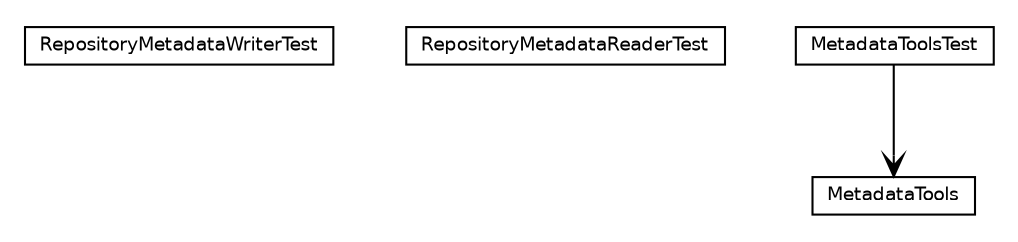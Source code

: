 #!/usr/local/bin/dot
#
# Class diagram 
# Generated by UmlGraph version 4.6 (http://www.spinellis.gr/sw/umlgraph)
#

digraph G {
	edge [fontname="Helvetica",fontsize=10,labelfontname="Helvetica",labelfontsize=10];
	node [fontname="Helvetica",fontsize=10,shape=plaintext];
	// org.apache.maven.archiva.repository.metadata.RepositoryMetadataWriterTest
	c1923 [label=<<table border="0" cellborder="1" cellspacing="0" cellpadding="2" port="p" href="./RepositoryMetadataWriterTest.html">
		<tr><td><table border="0" cellspacing="0" cellpadding="1">
			<tr><td> RepositoryMetadataWriterTest </td></tr>
		</table></td></tr>
		</table>>, fontname="Helvetica", fontcolor="black", fontsize=9.0];
	// org.apache.maven.archiva.repository.metadata.RepositoryMetadataReaderTest
	c1924 [label=<<table border="0" cellborder="1" cellspacing="0" cellpadding="2" port="p" href="./RepositoryMetadataReaderTest.html">
		<tr><td><table border="0" cellspacing="0" cellpadding="1">
			<tr><td> RepositoryMetadataReaderTest </td></tr>
		</table></td></tr>
		</table>>, fontname="Helvetica", fontcolor="black", fontsize=9.0];
	// org.apache.maven.archiva.repository.metadata.MetadataToolsTest
	c1925 [label=<<table border="0" cellborder="1" cellspacing="0" cellpadding="2" port="p" href="./MetadataToolsTest.html">
		<tr><td><table border="0" cellspacing="0" cellpadding="1">
			<tr><td> MetadataToolsTest </td></tr>
		</table></td></tr>
		</table>>, fontname="Helvetica", fontcolor="black", fontsize=9.0];
	// org.apache.maven.archiva.repository.metadata.MetadataToolsTest NAVASSOC org.apache.maven.archiva.repository.metadata.MetadataTools
	c1925:p -> c2087:p [taillabel="", label="", headlabel="", fontname="Helvetica", fontcolor="black", fontsize=10.0, color="black", arrowhead=open];
	// org.apache.maven.archiva.repository.metadata.MetadataTools
	c2087 [label=<<table border="0" cellborder="1" cellspacing="0" cellpadding="2" port="p" href="http://java.sun.com/j2se/1.4.2/docs/api/org/apache/maven/archiva/repository/metadata/MetadataTools.html">
		<tr><td><table border="0" cellspacing="0" cellpadding="1">
			<tr><td> MetadataTools </td></tr>
		</table></td></tr>
		</table>>, fontname="Helvetica", fontcolor="black", fontsize=9.0];
}

